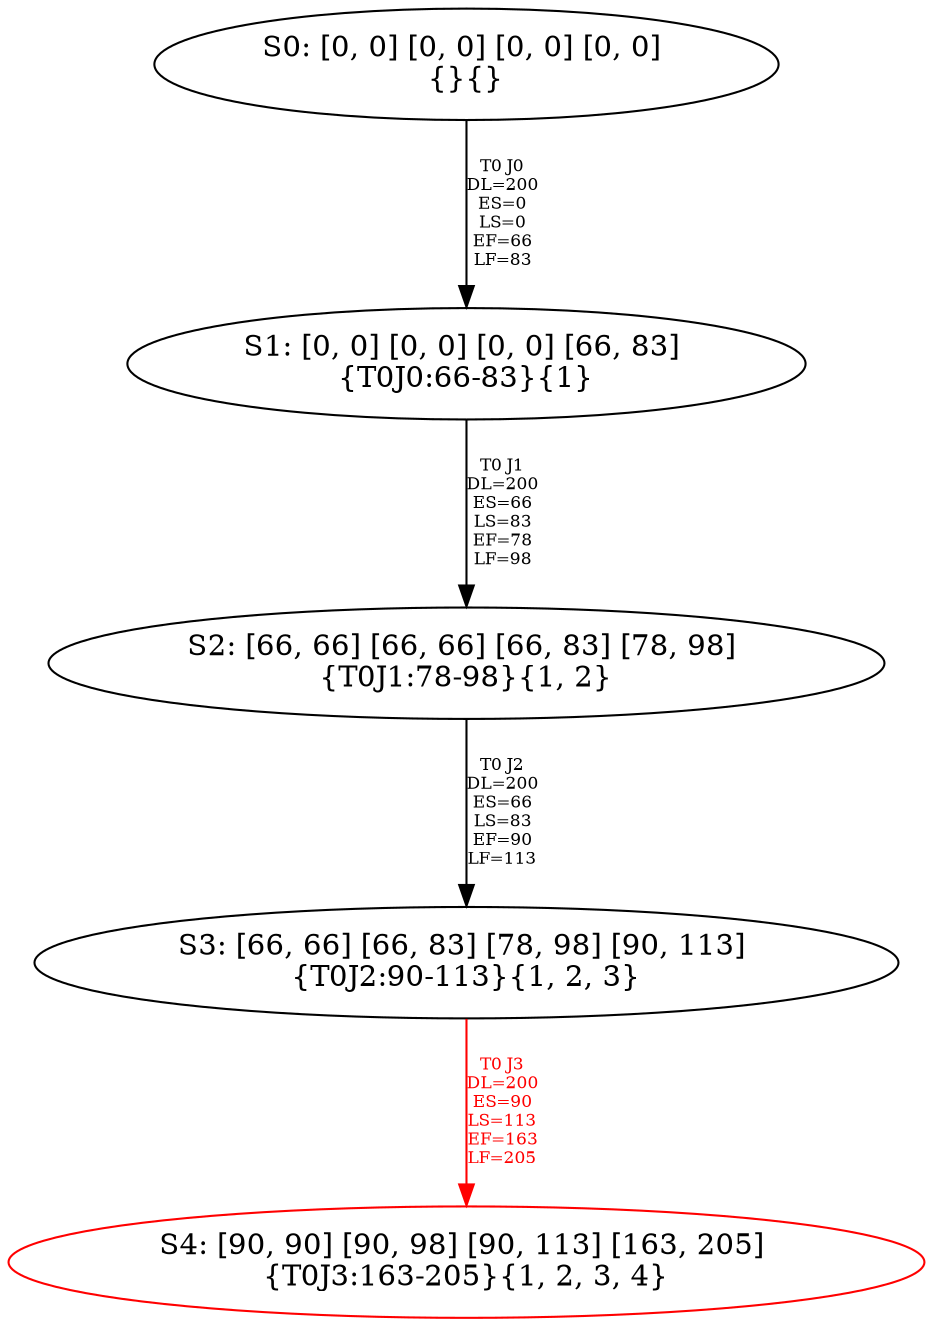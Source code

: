 digraph {
	S0[label="S0: [0, 0] [0, 0] [0, 0] [0, 0] \n{}{}"];
	S1[label="S1: [0, 0] [0, 0] [0, 0] [66, 83] \n{T0J0:66-83}{1}"];
	S2[label="S2: [66, 66] [66, 66] [66, 83] [78, 98] \n{T0J1:78-98}{1, 2}"];
	S3[label="S3: [66, 66] [66, 83] [78, 98] [90, 113] \n{T0J2:90-113}{1, 2, 3}"];
	S4[label="S4: [90, 90] [90, 98] [90, 113] [163, 205] \n{T0J3:163-205}{1, 2, 3, 4}"];
	S0 -> S1[label="T0 J0\nDL=200\nES=0\nLS=0\nEF=66\nLF=83",fontsize=8];
	S1 -> S2[label="T0 J1\nDL=200\nES=66\nLS=83\nEF=78\nLF=98",fontsize=8];
	S2 -> S3[label="T0 J2\nDL=200\nES=66\nLS=83\nEF=90\nLF=113",fontsize=8];
	S3 -> S4[label="T0 J3\nDL=200\nES=90\nLS=113\nEF=163\nLF=205",color=Red,fontcolor=Red,fontsize=8];
S4[color=Red];
}
